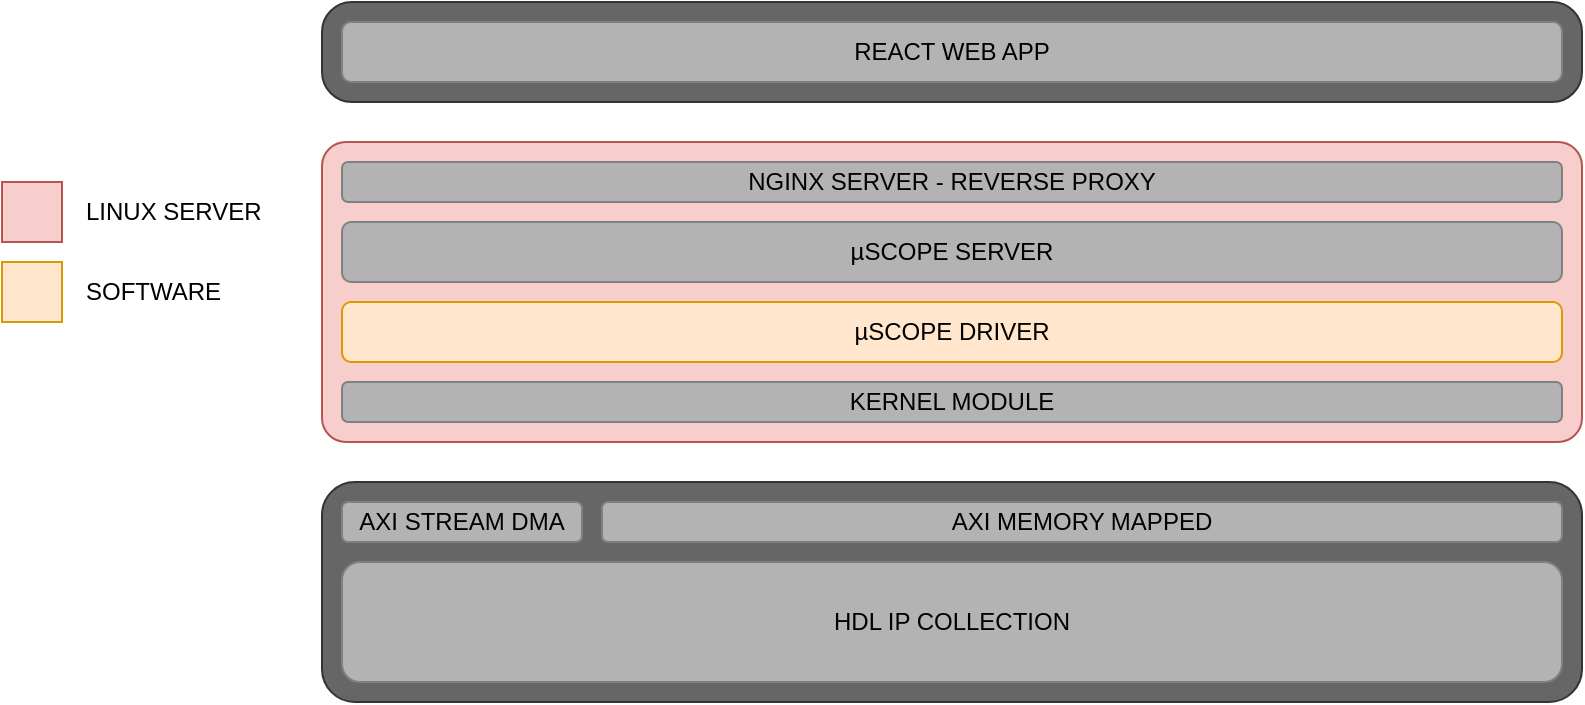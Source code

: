<mxfile version="14.6.13" type="device"><diagram id="CR89wf_EPwSsdyslVp72" name="Page-1"><mxGraphModel dx="1350" dy="816" grid="1" gridSize="10" guides="1" tooltips="1" connect="1" arrows="1" fold="1" page="1" pageScale="1" pageWidth="827" pageHeight="583" math="0" shadow="0"><root><mxCell id="0"/><mxCell id="1" parent="0"/><mxCell id="abgbactR-UJYrMF9P-a5-48" value="" style="group" parent="1" vertex="1" connectable="0"><mxGeometry x="10" y="200" width="130" height="30" as="geometry"/></mxCell><mxCell id="abgbactR-UJYrMF9P-a5-22" value="" style="rounded=0;whiteSpace=wrap;html=1;fillColor=#f8cecc;strokeColor=#b85450;" parent="abgbactR-UJYrMF9P-a5-48" vertex="1"><mxGeometry width="30" height="30" as="geometry"/></mxCell><mxCell id="abgbactR-UJYrMF9P-a5-33" value="LINUX SERVER" style="text;html=1;strokeColor=none;fillColor=none;align=left;verticalAlign=middle;whiteSpace=wrap;rounded=0;" parent="abgbactR-UJYrMF9P-a5-48" vertex="1"><mxGeometry x="40" y="5" width="90" height="20" as="geometry"/></mxCell><mxCell id="abgbactR-UJYrMF9P-a5-51" value="" style="group" parent="1" vertex="1" connectable="0"><mxGeometry x="10" y="240" width="120" height="30" as="geometry"/></mxCell><mxCell id="abgbactR-UJYrMF9P-a5-29" value="" style="rounded=0;whiteSpace=wrap;html=1;fillColor=#ffe6cc;strokeColor=#d79b00;" parent="abgbactR-UJYrMF9P-a5-51" vertex="1"><mxGeometry width="30" height="30" as="geometry"/></mxCell><mxCell id="abgbactR-UJYrMF9P-a5-36" value="SOFTWARE" style="text;html=1;strokeColor=none;fillColor=none;align=left;verticalAlign=middle;whiteSpace=wrap;rounded=0;" parent="abgbactR-UJYrMF9P-a5-51" vertex="1"><mxGeometry x="40" y="5" width="80" height="20" as="geometry"/></mxCell><mxCell id="abgbactR-UJYrMF9P-a5-9" value="\" style="rounded=1;whiteSpace=wrap;html=1;fillColor=#f8cecc;strokeColor=#b85450;spacingLeft=0;spacingBottom=5;verticalAlign=bottom;arcSize=8;" parent="1" vertex="1"><mxGeometry x="170" y="180" width="630" height="150" as="geometry"/></mxCell><mxCell id="abgbactR-UJYrMF9P-a5-10" value="KERNEL MODULE" style="rounded=1;whiteSpace=wrap;html=1;fillColor=#B3B3B3;strokeColor=#808080;" parent="1" vertex="1"><mxGeometry x="180" y="300" width="610" height="20" as="geometry"/></mxCell><mxCell id="abgbactR-UJYrMF9P-a5-13" value="µSCOPE DRIVER" style="rounded=1;whiteSpace=wrap;html=1;strokeColor=#D79B00;fillColor=#FFE6CC;" parent="1" vertex="1"><mxGeometry x="180" y="260" width="610" height="30" as="geometry"/></mxCell><mxCell id="abgbactR-UJYrMF9P-a5-40" value="NGINX SERVER - REVERSE PROXY" style="rounded=1;whiteSpace=wrap;html=1;fillColor=#B3B3B3;strokeColor=#808080;" parent="1" vertex="1"><mxGeometry x="180" y="190" width="610" height="20" as="geometry"/></mxCell><mxCell id="abgbactR-UJYrMF9P-a5-44" value="µSCOPE SERVER" style="rounded=1;whiteSpace=wrap;html=1;strokeWidth=1;fillColor=#B3B3B3;strokeColor=#808080;" parent="1" vertex="1"><mxGeometry x="180" y="220" width="610" height="30" as="geometry"/></mxCell><mxCell id="abgbactR-UJYrMF9P-a5-1" value="" style="rounded=1;whiteSpace=wrap;html=1;align=center;verticalAlign=bottom;spacingLeft=0;spacingBottom=5;strokeColor=#333333;fillColor=#666666;" parent="1" vertex="1"><mxGeometry x="170" y="350" width="630" height="110" as="geometry"/></mxCell><mxCell id="abgbactR-UJYrMF9P-a5-3" value="HDL IP COLLECTION" style="rounded=1;whiteSpace=wrap;html=1;fillColor=#B3B3B3;strokeColor=#808080;" parent="1" vertex="1"><mxGeometry x="180" y="390" width="610" height="60" as="geometry"/></mxCell><mxCell id="abgbactR-UJYrMF9P-a5-4" value="AXI STREAM DMA" style="rounded=1;whiteSpace=wrap;html=1;fillColor=#B3B3B3;strokeColor=#808080;" parent="1" vertex="1"><mxGeometry x="180" y="360" width="120" height="20" as="geometry"/></mxCell><mxCell id="abgbactR-UJYrMF9P-a5-7" value="AXI MEMORY MAPPED" style="rounded=1;whiteSpace=wrap;html=1;fillColor=#B3B3B3;strokeColor=#808080;" parent="1" vertex="1"><mxGeometry x="310" y="360" width="480" height="20" as="geometry"/></mxCell><mxCell id="abgbactR-UJYrMF9P-a5-43" value="" style="rounded=1;whiteSpace=wrap;html=1;spacingLeft=0;spacingBottom=5;verticalAlign=bottom;arcSize=30;strokeColor=#333333;fillColor=#666666;" parent="1" vertex="1"><mxGeometry x="170" y="110" width="630" height="50" as="geometry"/></mxCell><mxCell id="abgbactR-UJYrMF9P-a5-45" value="REACT WEB APP" style="rounded=1;whiteSpace=wrap;html=1;strokeWidth=1;fillColor=#B3B3B3;strokeColor=#808080;" parent="1" vertex="1"><mxGeometry x="180" y="120" width="610" height="30" as="geometry"/></mxCell></root></mxGraphModel></diagram></mxfile>